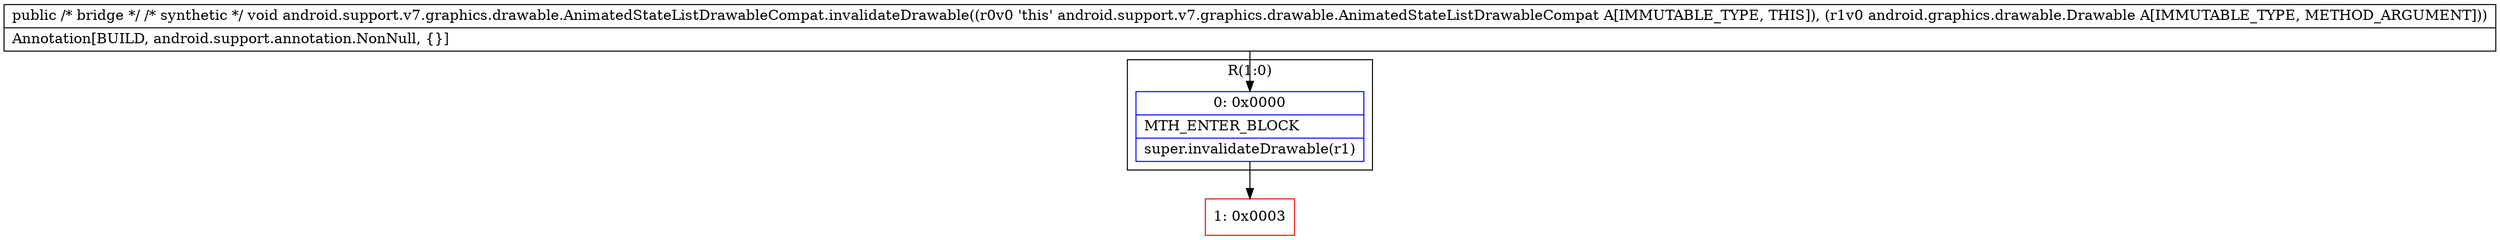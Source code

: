 digraph "CFG forandroid.support.v7.graphics.drawable.AnimatedStateListDrawableCompat.invalidateDrawable(Landroid\/graphics\/drawable\/Drawable;)V" {
subgraph cluster_Region_1875885653 {
label = "R(1:0)";
node [shape=record,color=blue];
Node_0 [shape=record,label="{0\:\ 0x0000|MTH_ENTER_BLOCK\l|super.invalidateDrawable(r1)\l}"];
}
Node_1 [shape=record,color=red,label="{1\:\ 0x0003}"];
MethodNode[shape=record,label="{public \/* bridge *\/ \/* synthetic *\/ void android.support.v7.graphics.drawable.AnimatedStateListDrawableCompat.invalidateDrawable((r0v0 'this' android.support.v7.graphics.drawable.AnimatedStateListDrawableCompat A[IMMUTABLE_TYPE, THIS]), (r1v0 android.graphics.drawable.Drawable A[IMMUTABLE_TYPE, METHOD_ARGUMENT]))  | Annotation[BUILD, android.support.annotation.NonNull, \{\}]\l}"];
MethodNode -> Node_0;
Node_0 -> Node_1;
}

